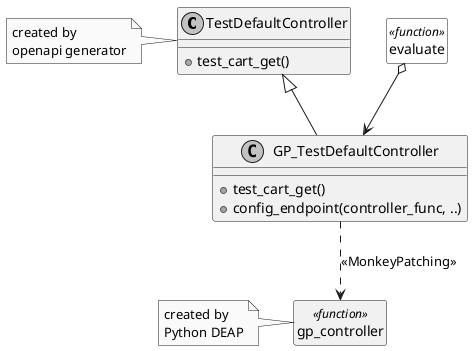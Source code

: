 @startuml
skinparam monochrome true
skinparam componentStyle uml2

TestDefaultController <|-- GP_TestDefaultController 

class TestDefaultController
note left: created by \nopenapi generator

class evaluate <<function>> #white
evaluate o--> GP_TestDefaultController 

class gp_controller <<function>>
note left: created by \nPython DEAP
GP_TestDefaultController ..> gp_controller : <<MonkeyPatching>>


class GP_TestDefaultController {
 +test_cart_get()
 +config_endpoint(controller_func, ..)
}

class TestDefaultController {
 +test_cart_get()
}


hide <<function>> circle
hide <<function>> members
@enduml